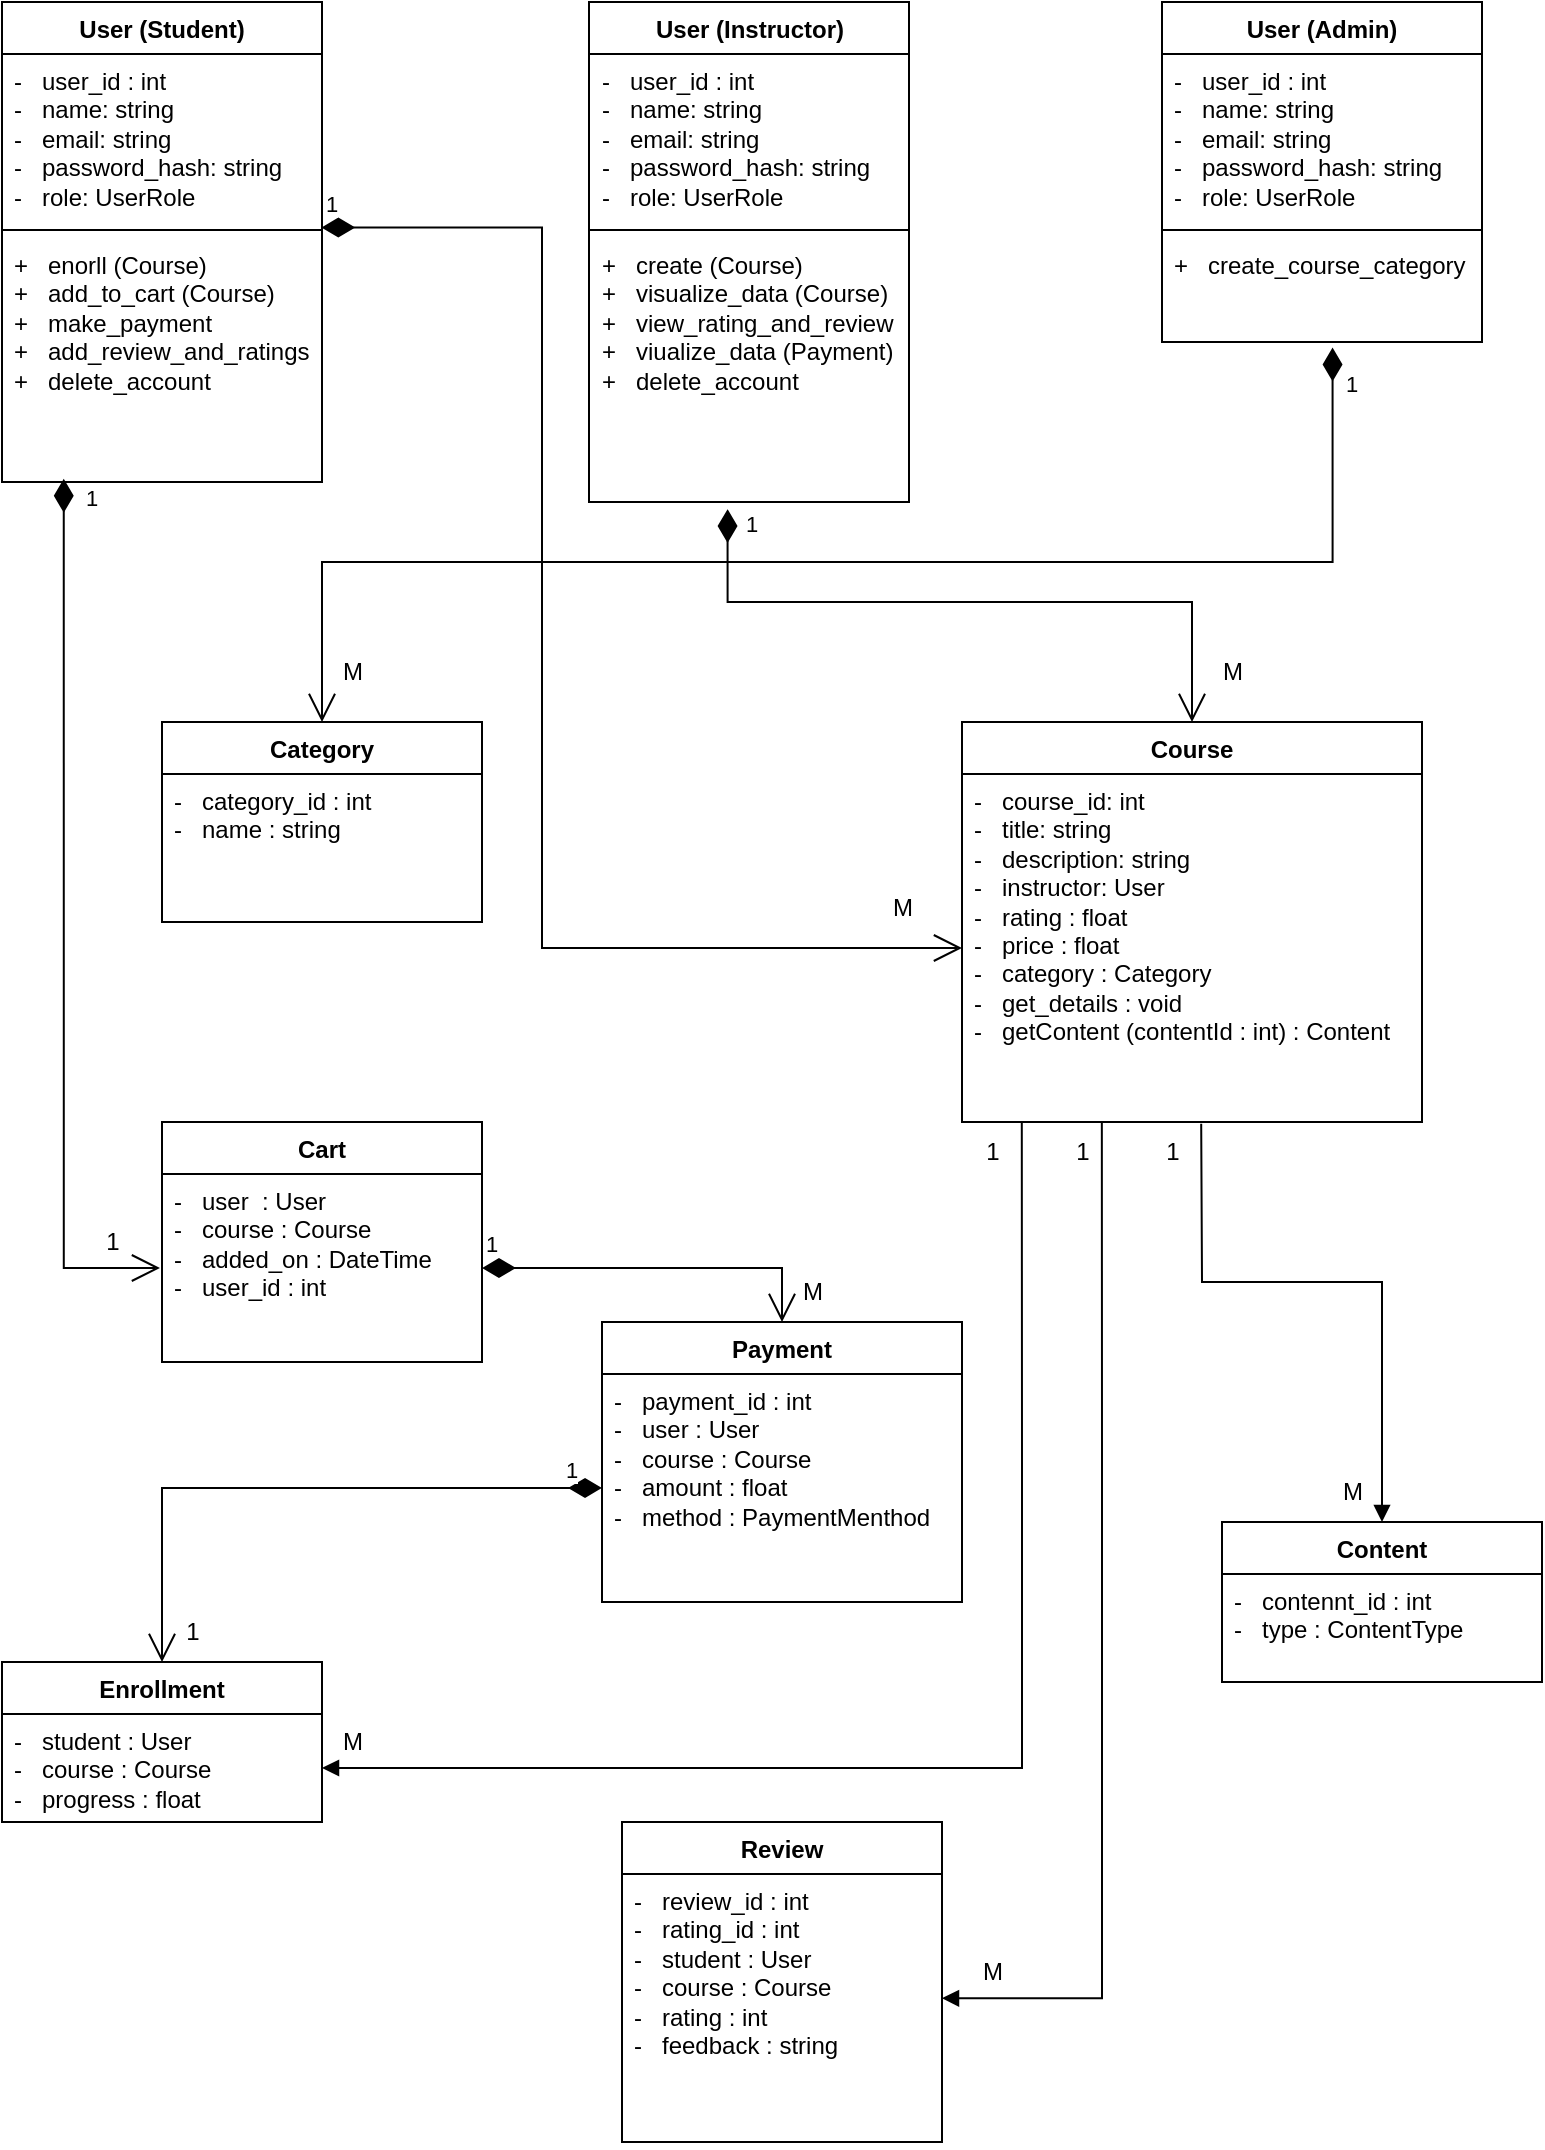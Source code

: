 <mxfile version="24.1.0" type="device">
  <diagram id="C5RBs43oDa-KdzZeNtuy" name="Page-1">
    <mxGraphModel dx="1050" dy="621" grid="1" gridSize="10" guides="1" tooltips="1" connect="1" arrows="1" fold="1" page="1" pageScale="1" pageWidth="827" pageHeight="1169" math="0" shadow="0">
      <root>
        <mxCell id="WIyWlLk6GJQsqaUBKTNV-0" />
        <mxCell id="WIyWlLk6GJQsqaUBKTNV-1" parent="WIyWlLk6GJQsqaUBKTNV-0" />
        <mxCell id="n4m6zhsQNTLVs5OmzVJr-1" value="User (Student)" style="swimlane;fontStyle=1;align=center;verticalAlign=top;childLayout=stackLayout;horizontal=1;startSize=26;horizontalStack=0;resizeParent=1;resizeParentMax=0;resizeLast=0;collapsible=1;marginBottom=0;whiteSpace=wrap;html=1;" vertex="1" parent="WIyWlLk6GJQsqaUBKTNV-1">
          <mxGeometry x="40" y="40" width="160" height="240" as="geometry" />
        </mxCell>
        <mxCell id="n4m6zhsQNTLVs5OmzVJr-2" value="-&amp;nbsp; &amp;nbsp;user_id : int&lt;div&gt;-&amp;nbsp; &amp;nbsp;name: string&lt;/div&gt;&lt;div&gt;-&amp;nbsp; &amp;nbsp;email: string&lt;/div&gt;&lt;div&gt;-&amp;nbsp; &amp;nbsp;password_hash: string&lt;/div&gt;&lt;div&gt;-&amp;nbsp; &amp;nbsp;role: UserRole&lt;br&gt;&lt;div&gt;&lt;br&gt;&lt;/div&gt;&lt;/div&gt;" style="text;strokeColor=none;fillColor=none;align=left;verticalAlign=top;spacingLeft=4;spacingRight=4;overflow=hidden;rotatable=0;points=[[0,0.5],[1,0.5]];portConstraint=eastwest;whiteSpace=wrap;html=1;" vertex="1" parent="n4m6zhsQNTLVs5OmzVJr-1">
          <mxGeometry y="26" width="160" height="84" as="geometry" />
        </mxCell>
        <mxCell id="n4m6zhsQNTLVs5OmzVJr-3" value="" style="line;strokeWidth=1;fillColor=none;align=left;verticalAlign=middle;spacingTop=-1;spacingLeft=3;spacingRight=3;rotatable=0;labelPosition=right;points=[];portConstraint=eastwest;strokeColor=inherit;" vertex="1" parent="n4m6zhsQNTLVs5OmzVJr-1">
          <mxGeometry y="110" width="160" height="8" as="geometry" />
        </mxCell>
        <mxCell id="n4m6zhsQNTLVs5OmzVJr-4" value="+&amp;nbsp; &amp;nbsp;enorll (Course)&lt;div&gt;+&amp;nbsp; &amp;nbsp;add_to_cart (Course)&lt;/div&gt;&lt;div&gt;+&amp;nbsp; &amp;nbsp;make_payment&lt;/div&gt;&lt;div&gt;+&amp;nbsp; &amp;nbsp;add_review_and_ratings&lt;/div&gt;&lt;div&gt;+&amp;nbsp; &amp;nbsp;delete_account&lt;br&gt;&lt;div&gt;&lt;br&gt;&lt;/div&gt;&lt;/div&gt;" style="text;strokeColor=none;fillColor=none;align=left;verticalAlign=top;spacingLeft=4;spacingRight=4;overflow=hidden;rotatable=0;points=[[0,0.5],[1,0.5]];portConstraint=eastwest;whiteSpace=wrap;html=1;" vertex="1" parent="n4m6zhsQNTLVs5OmzVJr-1">
          <mxGeometry y="118" width="160" height="122" as="geometry" />
        </mxCell>
        <mxCell id="n4m6zhsQNTLVs5OmzVJr-9" value="Content" style="swimlane;fontStyle=1;align=center;verticalAlign=top;childLayout=stackLayout;horizontal=1;startSize=26;horizontalStack=0;resizeParent=1;resizeParentMax=0;resizeLast=0;collapsible=1;marginBottom=0;whiteSpace=wrap;html=1;" vertex="1" parent="WIyWlLk6GJQsqaUBKTNV-1">
          <mxGeometry x="650" y="800" width="160" height="80" as="geometry" />
        </mxCell>
        <mxCell id="n4m6zhsQNTLVs5OmzVJr-10" value="-&amp;nbsp; &amp;nbsp;contennt_id : int&lt;div&gt;-&amp;nbsp; &amp;nbsp;type : ContentType&lt;/div&gt;" style="text;strokeColor=none;fillColor=none;align=left;verticalAlign=top;spacingLeft=4;spacingRight=4;overflow=hidden;rotatable=0;points=[[0,0.5],[1,0.5]];portConstraint=eastwest;whiteSpace=wrap;html=1;" vertex="1" parent="n4m6zhsQNTLVs5OmzVJr-9">
          <mxGeometry y="26" width="160" height="54" as="geometry" />
        </mxCell>
        <mxCell id="n4m6zhsQNTLVs5OmzVJr-11" value="Enrollment" style="swimlane;fontStyle=1;align=center;verticalAlign=top;childLayout=stackLayout;horizontal=1;startSize=26;horizontalStack=0;resizeParent=1;resizeParentMax=0;resizeLast=0;collapsible=1;marginBottom=0;whiteSpace=wrap;html=1;" vertex="1" parent="WIyWlLk6GJQsqaUBKTNV-1">
          <mxGeometry x="40" y="870" width="160" height="80" as="geometry" />
        </mxCell>
        <mxCell id="n4m6zhsQNTLVs5OmzVJr-12" value="-&amp;nbsp; &amp;nbsp;student : User&lt;div&gt;-&amp;nbsp; &amp;nbsp;course : Course&lt;/div&gt;&lt;div&gt;-&amp;nbsp; &amp;nbsp;progress : float&lt;/div&gt;" style="text;strokeColor=none;fillColor=none;align=left;verticalAlign=top;spacingLeft=4;spacingRight=4;overflow=hidden;rotatable=0;points=[[0,0.5],[1,0.5]];portConstraint=eastwest;whiteSpace=wrap;html=1;" vertex="1" parent="n4m6zhsQNTLVs5OmzVJr-11">
          <mxGeometry y="26" width="160" height="54" as="geometry" />
        </mxCell>
        <mxCell id="n4m6zhsQNTLVs5OmzVJr-13" value="Review" style="swimlane;fontStyle=1;align=center;verticalAlign=top;childLayout=stackLayout;horizontal=1;startSize=26;horizontalStack=0;resizeParent=1;resizeParentMax=0;resizeLast=0;collapsible=1;marginBottom=0;whiteSpace=wrap;html=1;" vertex="1" parent="WIyWlLk6GJQsqaUBKTNV-1">
          <mxGeometry x="350" y="950" width="160" height="160" as="geometry" />
        </mxCell>
        <mxCell id="n4m6zhsQNTLVs5OmzVJr-14" value="-&amp;nbsp; &amp;nbsp;review_id : int&lt;div&gt;-&amp;nbsp; &amp;nbsp;rating_id : int&lt;/div&gt;&lt;div&gt;-&amp;nbsp; &amp;nbsp;student : User&lt;/div&gt;&lt;div&gt;-&amp;nbsp; &amp;nbsp;course : Course&lt;/div&gt;&lt;div&gt;-&amp;nbsp; &amp;nbsp;rating : int&lt;/div&gt;&lt;div&gt;-&amp;nbsp; &amp;nbsp;feedback : string&lt;/div&gt;" style="text;strokeColor=none;fillColor=none;align=left;verticalAlign=top;spacingLeft=4;spacingRight=4;overflow=hidden;rotatable=0;points=[[0,0.5],[1,0.5]];portConstraint=eastwest;whiteSpace=wrap;html=1;" vertex="1" parent="n4m6zhsQNTLVs5OmzVJr-13">
          <mxGeometry y="26" width="160" height="134" as="geometry" />
        </mxCell>
        <mxCell id="n4m6zhsQNTLVs5OmzVJr-15" value="Cart" style="swimlane;fontStyle=1;align=center;verticalAlign=top;childLayout=stackLayout;horizontal=1;startSize=26;horizontalStack=0;resizeParent=1;resizeParentMax=0;resizeLast=0;collapsible=1;marginBottom=0;whiteSpace=wrap;html=1;" vertex="1" parent="WIyWlLk6GJQsqaUBKTNV-1">
          <mxGeometry x="120" y="600" width="160" height="120" as="geometry" />
        </mxCell>
        <mxCell id="n4m6zhsQNTLVs5OmzVJr-16" value="-&amp;nbsp; &amp;nbsp;user&amp;nbsp; : User&lt;div&gt;-&amp;nbsp; &amp;nbsp;course : Course&lt;/div&gt;&lt;div&gt;-&amp;nbsp; &amp;nbsp;added_on : DateTime&lt;/div&gt;&lt;div&gt;-&amp;nbsp; &amp;nbsp;user_id : int&lt;/div&gt;" style="text;strokeColor=none;fillColor=none;align=left;verticalAlign=top;spacingLeft=4;spacingRight=4;overflow=hidden;rotatable=0;points=[[0,0.5],[1,0.5]];portConstraint=eastwest;whiteSpace=wrap;html=1;" vertex="1" parent="n4m6zhsQNTLVs5OmzVJr-15">
          <mxGeometry y="26" width="160" height="94" as="geometry" />
        </mxCell>
        <mxCell id="n4m6zhsQNTLVs5OmzVJr-17" value="Payment" style="swimlane;fontStyle=1;align=center;verticalAlign=top;childLayout=stackLayout;horizontal=1;startSize=26;horizontalStack=0;resizeParent=1;resizeParentMax=0;resizeLast=0;collapsible=1;marginBottom=0;whiteSpace=wrap;html=1;" vertex="1" parent="WIyWlLk6GJQsqaUBKTNV-1">
          <mxGeometry x="340" y="700" width="180" height="140" as="geometry" />
        </mxCell>
        <mxCell id="n4m6zhsQNTLVs5OmzVJr-18" value="-&amp;nbsp; &amp;nbsp;payment_id : int&lt;div&gt;-&amp;nbsp; &amp;nbsp;user : User&lt;/div&gt;&lt;div&gt;-&amp;nbsp; &amp;nbsp;course : Course&lt;/div&gt;&lt;div&gt;-&amp;nbsp; &amp;nbsp;amount : float&lt;/div&gt;&lt;div&gt;-&amp;nbsp; &amp;nbsp;method : PaymentMenthod&lt;/div&gt;" style="text;strokeColor=none;fillColor=none;align=left;verticalAlign=top;spacingLeft=4;spacingRight=4;overflow=hidden;rotatable=0;points=[[0,0.5],[1,0.5]];portConstraint=eastwest;whiteSpace=wrap;html=1;" vertex="1" parent="n4m6zhsQNTLVs5OmzVJr-17">
          <mxGeometry y="26" width="180" height="114" as="geometry" />
        </mxCell>
        <mxCell id="n4m6zhsQNTLVs5OmzVJr-19" value="Category" style="swimlane;fontStyle=1;align=center;verticalAlign=top;childLayout=stackLayout;horizontal=1;startSize=26;horizontalStack=0;resizeParent=1;resizeParentMax=0;resizeLast=0;collapsible=1;marginBottom=0;whiteSpace=wrap;html=1;" vertex="1" parent="WIyWlLk6GJQsqaUBKTNV-1">
          <mxGeometry x="120" y="400" width="160" height="100" as="geometry" />
        </mxCell>
        <mxCell id="n4m6zhsQNTLVs5OmzVJr-20" value="-&amp;nbsp; &amp;nbsp;category_id : int&lt;div&gt;-&amp;nbsp; &amp;nbsp;name : string&lt;/div&gt;" style="text;strokeColor=none;fillColor=none;align=left;verticalAlign=top;spacingLeft=4;spacingRight=4;overflow=hidden;rotatable=0;points=[[0,0.5],[1,0.5]];portConstraint=eastwest;whiteSpace=wrap;html=1;" vertex="1" parent="n4m6zhsQNTLVs5OmzVJr-19">
          <mxGeometry y="26" width="160" height="74" as="geometry" />
        </mxCell>
        <mxCell id="n4m6zhsQNTLVs5OmzVJr-21" value="User (Instructor)" style="swimlane;fontStyle=1;align=center;verticalAlign=top;childLayout=stackLayout;horizontal=1;startSize=26;horizontalStack=0;resizeParent=1;resizeParentMax=0;resizeLast=0;collapsible=1;marginBottom=0;whiteSpace=wrap;html=1;" vertex="1" parent="WIyWlLk6GJQsqaUBKTNV-1">
          <mxGeometry x="333.5" y="40" width="160" height="250" as="geometry" />
        </mxCell>
        <mxCell id="n4m6zhsQNTLVs5OmzVJr-22" value="-&amp;nbsp; &amp;nbsp;user_id : int&lt;div&gt;-&amp;nbsp; &amp;nbsp;name: string&lt;/div&gt;&lt;div&gt;-&amp;nbsp; &amp;nbsp;email: string&lt;/div&gt;&lt;div&gt;-&amp;nbsp; &amp;nbsp;password_hash: string&lt;/div&gt;&lt;div&gt;-&amp;nbsp; &amp;nbsp;role: UserRole&lt;br&gt;&lt;div&gt;&lt;br&gt;&lt;/div&gt;&lt;/div&gt;" style="text;strokeColor=none;fillColor=none;align=left;verticalAlign=top;spacingLeft=4;spacingRight=4;overflow=hidden;rotatable=0;points=[[0,0.5],[1,0.5]];portConstraint=eastwest;whiteSpace=wrap;html=1;" vertex="1" parent="n4m6zhsQNTLVs5OmzVJr-21">
          <mxGeometry y="26" width="160" height="84" as="geometry" />
        </mxCell>
        <mxCell id="n4m6zhsQNTLVs5OmzVJr-23" value="" style="line;strokeWidth=1;fillColor=none;align=left;verticalAlign=middle;spacingTop=-1;spacingLeft=3;spacingRight=3;rotatable=0;labelPosition=right;points=[];portConstraint=eastwest;strokeColor=inherit;" vertex="1" parent="n4m6zhsQNTLVs5OmzVJr-21">
          <mxGeometry y="110" width="160" height="8" as="geometry" />
        </mxCell>
        <mxCell id="n4m6zhsQNTLVs5OmzVJr-24" value="+&amp;nbsp; &amp;nbsp;create (Course)&lt;div&gt;+&amp;nbsp; &amp;nbsp;visualize_data (Course)&lt;/div&gt;&lt;div&gt;+&amp;nbsp; &amp;nbsp;view_rating_and_review&lt;/div&gt;&lt;div&gt;+&amp;nbsp; &amp;nbsp;viualize_data (Payment)&lt;/div&gt;&lt;div&gt;+&amp;nbsp; &amp;nbsp;delete_account&lt;/div&gt;&lt;div&gt;&lt;div&gt;&lt;br&gt;&lt;/div&gt;&lt;/div&gt;" style="text;strokeColor=none;fillColor=none;align=left;verticalAlign=top;spacingLeft=4;spacingRight=4;overflow=hidden;rotatable=0;points=[[0,0.5],[1,0.5]];portConstraint=eastwest;whiteSpace=wrap;html=1;" vertex="1" parent="n4m6zhsQNTLVs5OmzVJr-21">
          <mxGeometry y="118" width="160" height="132" as="geometry" />
        </mxCell>
        <mxCell id="n4m6zhsQNTLVs5OmzVJr-25" value="User (Admin)" style="swimlane;fontStyle=1;align=center;verticalAlign=top;childLayout=stackLayout;horizontal=1;startSize=26;horizontalStack=0;resizeParent=1;resizeParentMax=0;resizeLast=0;collapsible=1;marginBottom=0;whiteSpace=wrap;html=1;" vertex="1" parent="WIyWlLk6GJQsqaUBKTNV-1">
          <mxGeometry x="620" y="40" width="160" height="170" as="geometry" />
        </mxCell>
        <mxCell id="n4m6zhsQNTLVs5OmzVJr-26" value="-&amp;nbsp; &amp;nbsp;user_id : int&lt;div&gt;-&amp;nbsp; &amp;nbsp;name: string&lt;/div&gt;&lt;div&gt;-&amp;nbsp; &amp;nbsp;email: string&lt;/div&gt;&lt;div&gt;-&amp;nbsp; &amp;nbsp;password_hash: string&lt;/div&gt;&lt;div&gt;-&amp;nbsp; &amp;nbsp;role: UserRole&lt;br&gt;&lt;div&gt;&lt;br&gt;&lt;/div&gt;&lt;/div&gt;" style="text;strokeColor=none;fillColor=none;align=left;verticalAlign=top;spacingLeft=4;spacingRight=4;overflow=hidden;rotatable=0;points=[[0,0.5],[1,0.5]];portConstraint=eastwest;whiteSpace=wrap;html=1;" vertex="1" parent="n4m6zhsQNTLVs5OmzVJr-25">
          <mxGeometry y="26" width="160" height="84" as="geometry" />
        </mxCell>
        <mxCell id="n4m6zhsQNTLVs5OmzVJr-27" value="" style="line;strokeWidth=1;fillColor=none;align=left;verticalAlign=middle;spacingTop=-1;spacingLeft=3;spacingRight=3;rotatable=0;labelPosition=right;points=[];portConstraint=eastwest;strokeColor=inherit;" vertex="1" parent="n4m6zhsQNTLVs5OmzVJr-25">
          <mxGeometry y="110" width="160" height="8" as="geometry" />
        </mxCell>
        <mxCell id="n4m6zhsQNTLVs5OmzVJr-28" value="&lt;div&gt;&lt;div&gt;+&amp;nbsp; &amp;nbsp;create_course_category&lt;/div&gt;&lt;/div&gt;" style="text;strokeColor=none;fillColor=none;align=left;verticalAlign=top;spacingLeft=4;spacingRight=4;overflow=hidden;rotatable=0;points=[[0,0.5],[1,0.5]];portConstraint=eastwest;whiteSpace=wrap;html=1;" vertex="1" parent="n4m6zhsQNTLVs5OmzVJr-25">
          <mxGeometry y="118" width="160" height="52" as="geometry" />
        </mxCell>
        <mxCell id="n4m6zhsQNTLVs5OmzVJr-41" value="Course" style="swimlane;fontStyle=1;align=center;verticalAlign=top;childLayout=stackLayout;horizontal=1;startSize=26;horizontalStack=0;resizeParent=1;resizeParentMax=0;resizeLast=0;collapsible=1;marginBottom=0;whiteSpace=wrap;html=1;" vertex="1" parent="WIyWlLk6GJQsqaUBKTNV-1">
          <mxGeometry x="520" y="400" width="230" height="200" as="geometry" />
        </mxCell>
        <mxCell id="n4m6zhsQNTLVs5OmzVJr-42" value="&lt;div&gt;&lt;div&gt;-&amp;nbsp; &amp;nbsp;course_id: int&lt;div&gt;-&amp;nbsp; &amp;nbsp;title: string&lt;/div&gt;&lt;div&gt;-&amp;nbsp; &amp;nbsp;description: string&lt;/div&gt;&lt;div&gt;-&amp;nbsp; &amp;nbsp;instructor: User&lt;/div&gt;&lt;div&gt;-&amp;nbsp; &amp;nbsp;rating : float&lt;/div&gt;&lt;div&gt;-&amp;nbsp; &amp;nbsp;price : float&lt;/div&gt;&lt;div&gt;-&amp;nbsp; &amp;nbsp;category : Category&lt;/div&gt;&lt;/div&gt;&lt;/div&gt;&lt;div&gt;-&amp;nbsp; &amp;nbsp;get_details : void&lt;/div&gt;&lt;div&gt;-&amp;nbsp; &amp;nbsp;getContent (contentId : int) : Content&lt;/div&gt;" style="text;strokeColor=none;fillColor=none;align=left;verticalAlign=top;spacingLeft=4;spacingRight=4;overflow=hidden;rotatable=0;points=[[0,0.5],[1,0.5]];portConstraint=eastwest;whiteSpace=wrap;html=1;" vertex="1" parent="n4m6zhsQNTLVs5OmzVJr-41">
          <mxGeometry y="26" width="230" height="174" as="geometry" />
        </mxCell>
        <mxCell id="n4m6zhsQNTLVs5OmzVJr-55" value="1" style="endArrow=open;html=1;endSize=12;startArrow=diamondThin;startSize=14;startFill=1;edgeStyle=orthogonalEdgeStyle;align=left;verticalAlign=bottom;rounded=0;exitX=0.433;exitY=1.027;exitDx=0;exitDy=0;exitPerimeter=0;entryX=0.5;entryY=0;entryDx=0;entryDy=0;" edge="1" parent="WIyWlLk6GJQsqaUBKTNV-1" source="n4m6zhsQNTLVs5OmzVJr-24" target="n4m6zhsQNTLVs5OmzVJr-41">
          <mxGeometry x="-0.903" y="7" relative="1" as="geometry">
            <mxPoint x="540" y="260" as="sourcePoint" />
            <mxPoint x="700" y="260" as="targetPoint" />
            <Array as="points">
              <mxPoint x="403" y="340" />
              <mxPoint x="635" y="340" />
            </Array>
            <mxPoint as="offset" />
          </mxGeometry>
        </mxCell>
        <mxCell id="n4m6zhsQNTLVs5OmzVJr-57" value="1" style="endArrow=open;html=1;endSize=12;startArrow=diamondThin;startSize=14;startFill=1;edgeStyle=orthogonalEdgeStyle;align=left;verticalAlign=bottom;rounded=0;exitX=0.998;exitY=-0.043;exitDx=0;exitDy=0;exitPerimeter=0;entryX=0;entryY=0.5;entryDx=0;entryDy=0;" edge="1" parent="WIyWlLk6GJQsqaUBKTNV-1" source="n4m6zhsQNTLVs5OmzVJr-4" target="n4m6zhsQNTLVs5OmzVJr-42">
          <mxGeometry x="-1" y="3" relative="1" as="geometry">
            <mxPoint x="370" y="360" as="sourcePoint" />
            <mxPoint x="530" y="360" as="targetPoint" />
            <Array as="points">
              <mxPoint x="310" y="153" />
              <mxPoint x="310" y="513" />
            </Array>
          </mxGeometry>
        </mxCell>
        <mxCell id="n4m6zhsQNTLVs5OmzVJr-58" value="M" style="text;html=1;align=center;verticalAlign=middle;resizable=0;points=[];autosize=1;strokeColor=none;fillColor=none;" vertex="1" parent="WIyWlLk6GJQsqaUBKTNV-1">
          <mxGeometry x="475" y="478" width="30" height="30" as="geometry" />
        </mxCell>
        <mxCell id="n4m6zhsQNTLVs5OmzVJr-59" value="1" style="endArrow=open;html=1;endSize=12;startArrow=diamondThin;startSize=14;startFill=1;edgeStyle=orthogonalEdgeStyle;align=left;verticalAlign=bottom;rounded=0;exitX=0.533;exitY=1.054;exitDx=0;exitDy=0;exitPerimeter=0;entryX=0.5;entryY=0;entryDx=0;entryDy=0;" edge="1" parent="WIyWlLk6GJQsqaUBKTNV-1" source="n4m6zhsQNTLVs5OmzVJr-28" target="n4m6zhsQNTLVs5OmzVJr-19">
          <mxGeometry x="-0.921" y="5" relative="1" as="geometry">
            <mxPoint x="370" y="360" as="sourcePoint" />
            <mxPoint x="530" y="360" as="targetPoint" />
            <Array as="points">
              <mxPoint x="705" y="320" />
              <mxPoint x="200" y="320" />
            </Array>
            <mxPoint as="offset" />
          </mxGeometry>
        </mxCell>
        <mxCell id="n4m6zhsQNTLVs5OmzVJr-60" value="M" style="text;html=1;align=center;verticalAlign=middle;resizable=0;points=[];autosize=1;strokeColor=none;fillColor=none;" vertex="1" parent="WIyWlLk6GJQsqaUBKTNV-1">
          <mxGeometry x="200" y="360" width="30" height="30" as="geometry" />
        </mxCell>
        <mxCell id="n4m6zhsQNTLVs5OmzVJr-61" value="M" style="text;html=1;align=center;verticalAlign=middle;resizable=0;points=[];autosize=1;strokeColor=none;fillColor=none;" vertex="1" parent="WIyWlLk6GJQsqaUBKTNV-1">
          <mxGeometry x="640" y="360" width="30" height="30" as="geometry" />
        </mxCell>
        <mxCell id="n4m6zhsQNTLVs5OmzVJr-67" value="1" style="endArrow=open;html=1;endSize=12;startArrow=diamondThin;startSize=14;startFill=1;edgeStyle=orthogonalEdgeStyle;align=left;verticalAlign=bottom;rounded=0;exitX=0.193;exitY=0.987;exitDx=0;exitDy=0;exitPerimeter=0;entryX=0;entryY=0.5;entryDx=0;entryDy=0;" edge="1" parent="WIyWlLk6GJQsqaUBKTNV-1" source="n4m6zhsQNTLVs5OmzVJr-4">
          <mxGeometry x="-0.915" y="9" relative="1" as="geometry">
            <mxPoint x="107.48" y="282.44" as="sourcePoint" />
            <mxPoint x="119" y="673" as="targetPoint" />
            <Array as="points">
              <mxPoint x="71" y="673" />
            </Array>
            <mxPoint as="offset" />
          </mxGeometry>
        </mxCell>
        <mxCell id="n4m6zhsQNTLVs5OmzVJr-68" value="1" style="text;html=1;align=center;verticalAlign=middle;resizable=0;points=[];autosize=1;strokeColor=none;fillColor=none;" vertex="1" parent="WIyWlLk6GJQsqaUBKTNV-1">
          <mxGeometry x="80" y="645" width="30" height="30" as="geometry" />
        </mxCell>
        <mxCell id="n4m6zhsQNTLVs5OmzVJr-69" value="1" style="endArrow=open;html=1;endSize=12;startArrow=diamondThin;startSize=14;startFill=1;edgeStyle=orthogonalEdgeStyle;align=left;verticalAlign=bottom;rounded=0;exitX=1;exitY=0.5;exitDx=0;exitDy=0;entryX=0.5;entryY=0;entryDx=0;entryDy=0;" edge="1" parent="WIyWlLk6GJQsqaUBKTNV-1" source="n4m6zhsQNTLVs5OmzVJr-16" target="n4m6zhsQNTLVs5OmzVJr-17">
          <mxGeometry x="-1" y="3" relative="1" as="geometry">
            <mxPoint x="190" y="800" as="sourcePoint" />
            <mxPoint x="350" y="800" as="targetPoint" />
          </mxGeometry>
        </mxCell>
        <mxCell id="n4m6zhsQNTLVs5OmzVJr-70" value="M" style="text;html=1;align=center;verticalAlign=middle;resizable=0;points=[];autosize=1;strokeColor=none;fillColor=none;" vertex="1" parent="WIyWlLk6GJQsqaUBKTNV-1">
          <mxGeometry x="430" y="670" width="30" height="30" as="geometry" />
        </mxCell>
        <mxCell id="n4m6zhsQNTLVs5OmzVJr-71" value="" style="html=1;verticalAlign=bottom;endArrow=block;curved=0;rounded=0;exitX=0.52;exitY=1.005;exitDx=0;exitDy=0;exitPerimeter=0;entryX=0.5;entryY=0;entryDx=0;entryDy=0;" edge="1" parent="WIyWlLk6GJQsqaUBKTNV-1" source="n4m6zhsQNTLVs5OmzVJr-42" target="n4m6zhsQNTLVs5OmzVJr-9">
          <mxGeometry width="80" relative="1" as="geometry">
            <mxPoint x="410" y="690" as="sourcePoint" />
            <mxPoint x="490" y="690" as="targetPoint" />
            <Array as="points">
              <mxPoint x="640" y="680" />
              <mxPoint x="730" y="680" />
            </Array>
          </mxGeometry>
        </mxCell>
        <mxCell id="n4m6zhsQNTLVs5OmzVJr-72" value="1" style="text;html=1;align=center;verticalAlign=middle;resizable=0;points=[];autosize=1;strokeColor=none;fillColor=none;" vertex="1" parent="WIyWlLk6GJQsqaUBKTNV-1">
          <mxGeometry x="610" y="600" width="30" height="30" as="geometry" />
        </mxCell>
        <mxCell id="n4m6zhsQNTLVs5OmzVJr-73" value="M" style="text;html=1;align=center;verticalAlign=middle;resizable=0;points=[];autosize=1;strokeColor=none;fillColor=none;" vertex="1" parent="WIyWlLk6GJQsqaUBKTNV-1">
          <mxGeometry x="700" y="770" width="30" height="30" as="geometry" />
        </mxCell>
        <mxCell id="n4m6zhsQNTLVs5OmzVJr-74" value="" style="html=1;verticalAlign=bottom;endArrow=block;curved=0;rounded=0;exitX=0.304;exitY=1.028;exitDx=0;exitDy=0;exitPerimeter=0;entryX=1;entryY=0.5;entryDx=0;entryDy=0;" edge="1" parent="WIyWlLk6GJQsqaUBKTNV-1">
          <mxGeometry width="80" relative="1" as="geometry">
            <mxPoint x="589.92" y="600.002" as="sourcePoint" />
            <mxPoint x="510" y="1038.13" as="targetPoint" />
            <Array as="points">
              <mxPoint x="590" y="759.63" />
              <mxPoint x="590" y="1038.13" />
            </Array>
          </mxGeometry>
        </mxCell>
        <mxCell id="n4m6zhsQNTLVs5OmzVJr-75" value="1" style="text;html=1;align=center;verticalAlign=middle;resizable=0;points=[];autosize=1;strokeColor=none;fillColor=none;" vertex="1" parent="WIyWlLk6GJQsqaUBKTNV-1">
          <mxGeometry x="565" y="600" width="30" height="30" as="geometry" />
        </mxCell>
        <mxCell id="n4m6zhsQNTLVs5OmzVJr-76" value="M" style="text;html=1;align=center;verticalAlign=middle;resizable=0;points=[];autosize=1;strokeColor=none;fillColor=none;" vertex="1" parent="WIyWlLk6GJQsqaUBKTNV-1">
          <mxGeometry x="520" y="1010" width="30" height="30" as="geometry" />
        </mxCell>
        <mxCell id="n4m6zhsQNTLVs5OmzVJr-77" value="1" style="endArrow=open;html=1;endSize=12;startArrow=diamondThin;startSize=14;startFill=1;edgeStyle=orthogonalEdgeStyle;align=left;verticalAlign=bottom;rounded=0;exitX=0;exitY=0.5;exitDx=0;exitDy=0;entryX=0.5;entryY=0;entryDx=0;entryDy=0;" edge="1" parent="WIyWlLk6GJQsqaUBKTNV-1" source="n4m6zhsQNTLVs5OmzVJr-18" target="n4m6zhsQNTLVs5OmzVJr-11">
          <mxGeometry x="-0.87" relative="1" as="geometry">
            <mxPoint x="290" y="683" as="sourcePoint" />
            <mxPoint x="120" y="860" as="targetPoint" />
            <Array as="points">
              <mxPoint x="120" y="783" />
            </Array>
            <mxPoint as="offset" />
          </mxGeometry>
        </mxCell>
        <mxCell id="n4m6zhsQNTLVs5OmzVJr-78" value="1" style="text;html=1;align=center;verticalAlign=middle;resizable=0;points=[];autosize=1;strokeColor=none;fillColor=none;" vertex="1" parent="WIyWlLk6GJQsqaUBKTNV-1">
          <mxGeometry x="120" y="840" width="30" height="30" as="geometry" />
        </mxCell>
        <mxCell id="n4m6zhsQNTLVs5OmzVJr-79" value="" style="html=1;verticalAlign=bottom;endArrow=block;curved=0;rounded=0;exitX=0.13;exitY=1;exitDx=0;exitDy=0;exitPerimeter=0;entryX=1;entryY=0.5;entryDx=0;entryDy=0;" edge="1" parent="WIyWlLk6GJQsqaUBKTNV-1" source="n4m6zhsQNTLVs5OmzVJr-42" target="n4m6zhsQNTLVs5OmzVJr-12">
          <mxGeometry width="80" relative="1" as="geometry">
            <mxPoint x="599.92" y="610.002" as="sourcePoint" />
            <mxPoint x="520" y="1048.13" as="targetPoint" />
            <Array as="points">
              <mxPoint x="550" y="770" />
              <mxPoint x="550" y="923" />
            </Array>
          </mxGeometry>
        </mxCell>
        <mxCell id="n4m6zhsQNTLVs5OmzVJr-80" value="1" style="text;html=1;align=center;verticalAlign=middle;resizable=0;points=[];autosize=1;strokeColor=none;fillColor=none;" vertex="1" parent="WIyWlLk6GJQsqaUBKTNV-1">
          <mxGeometry x="520" y="600" width="30" height="30" as="geometry" />
        </mxCell>
        <mxCell id="n4m6zhsQNTLVs5OmzVJr-81" value="M" style="text;html=1;align=center;verticalAlign=middle;resizable=0;points=[];autosize=1;strokeColor=none;fillColor=none;" vertex="1" parent="WIyWlLk6GJQsqaUBKTNV-1">
          <mxGeometry x="200" y="895" width="30" height="30" as="geometry" />
        </mxCell>
      </root>
    </mxGraphModel>
  </diagram>
</mxfile>
